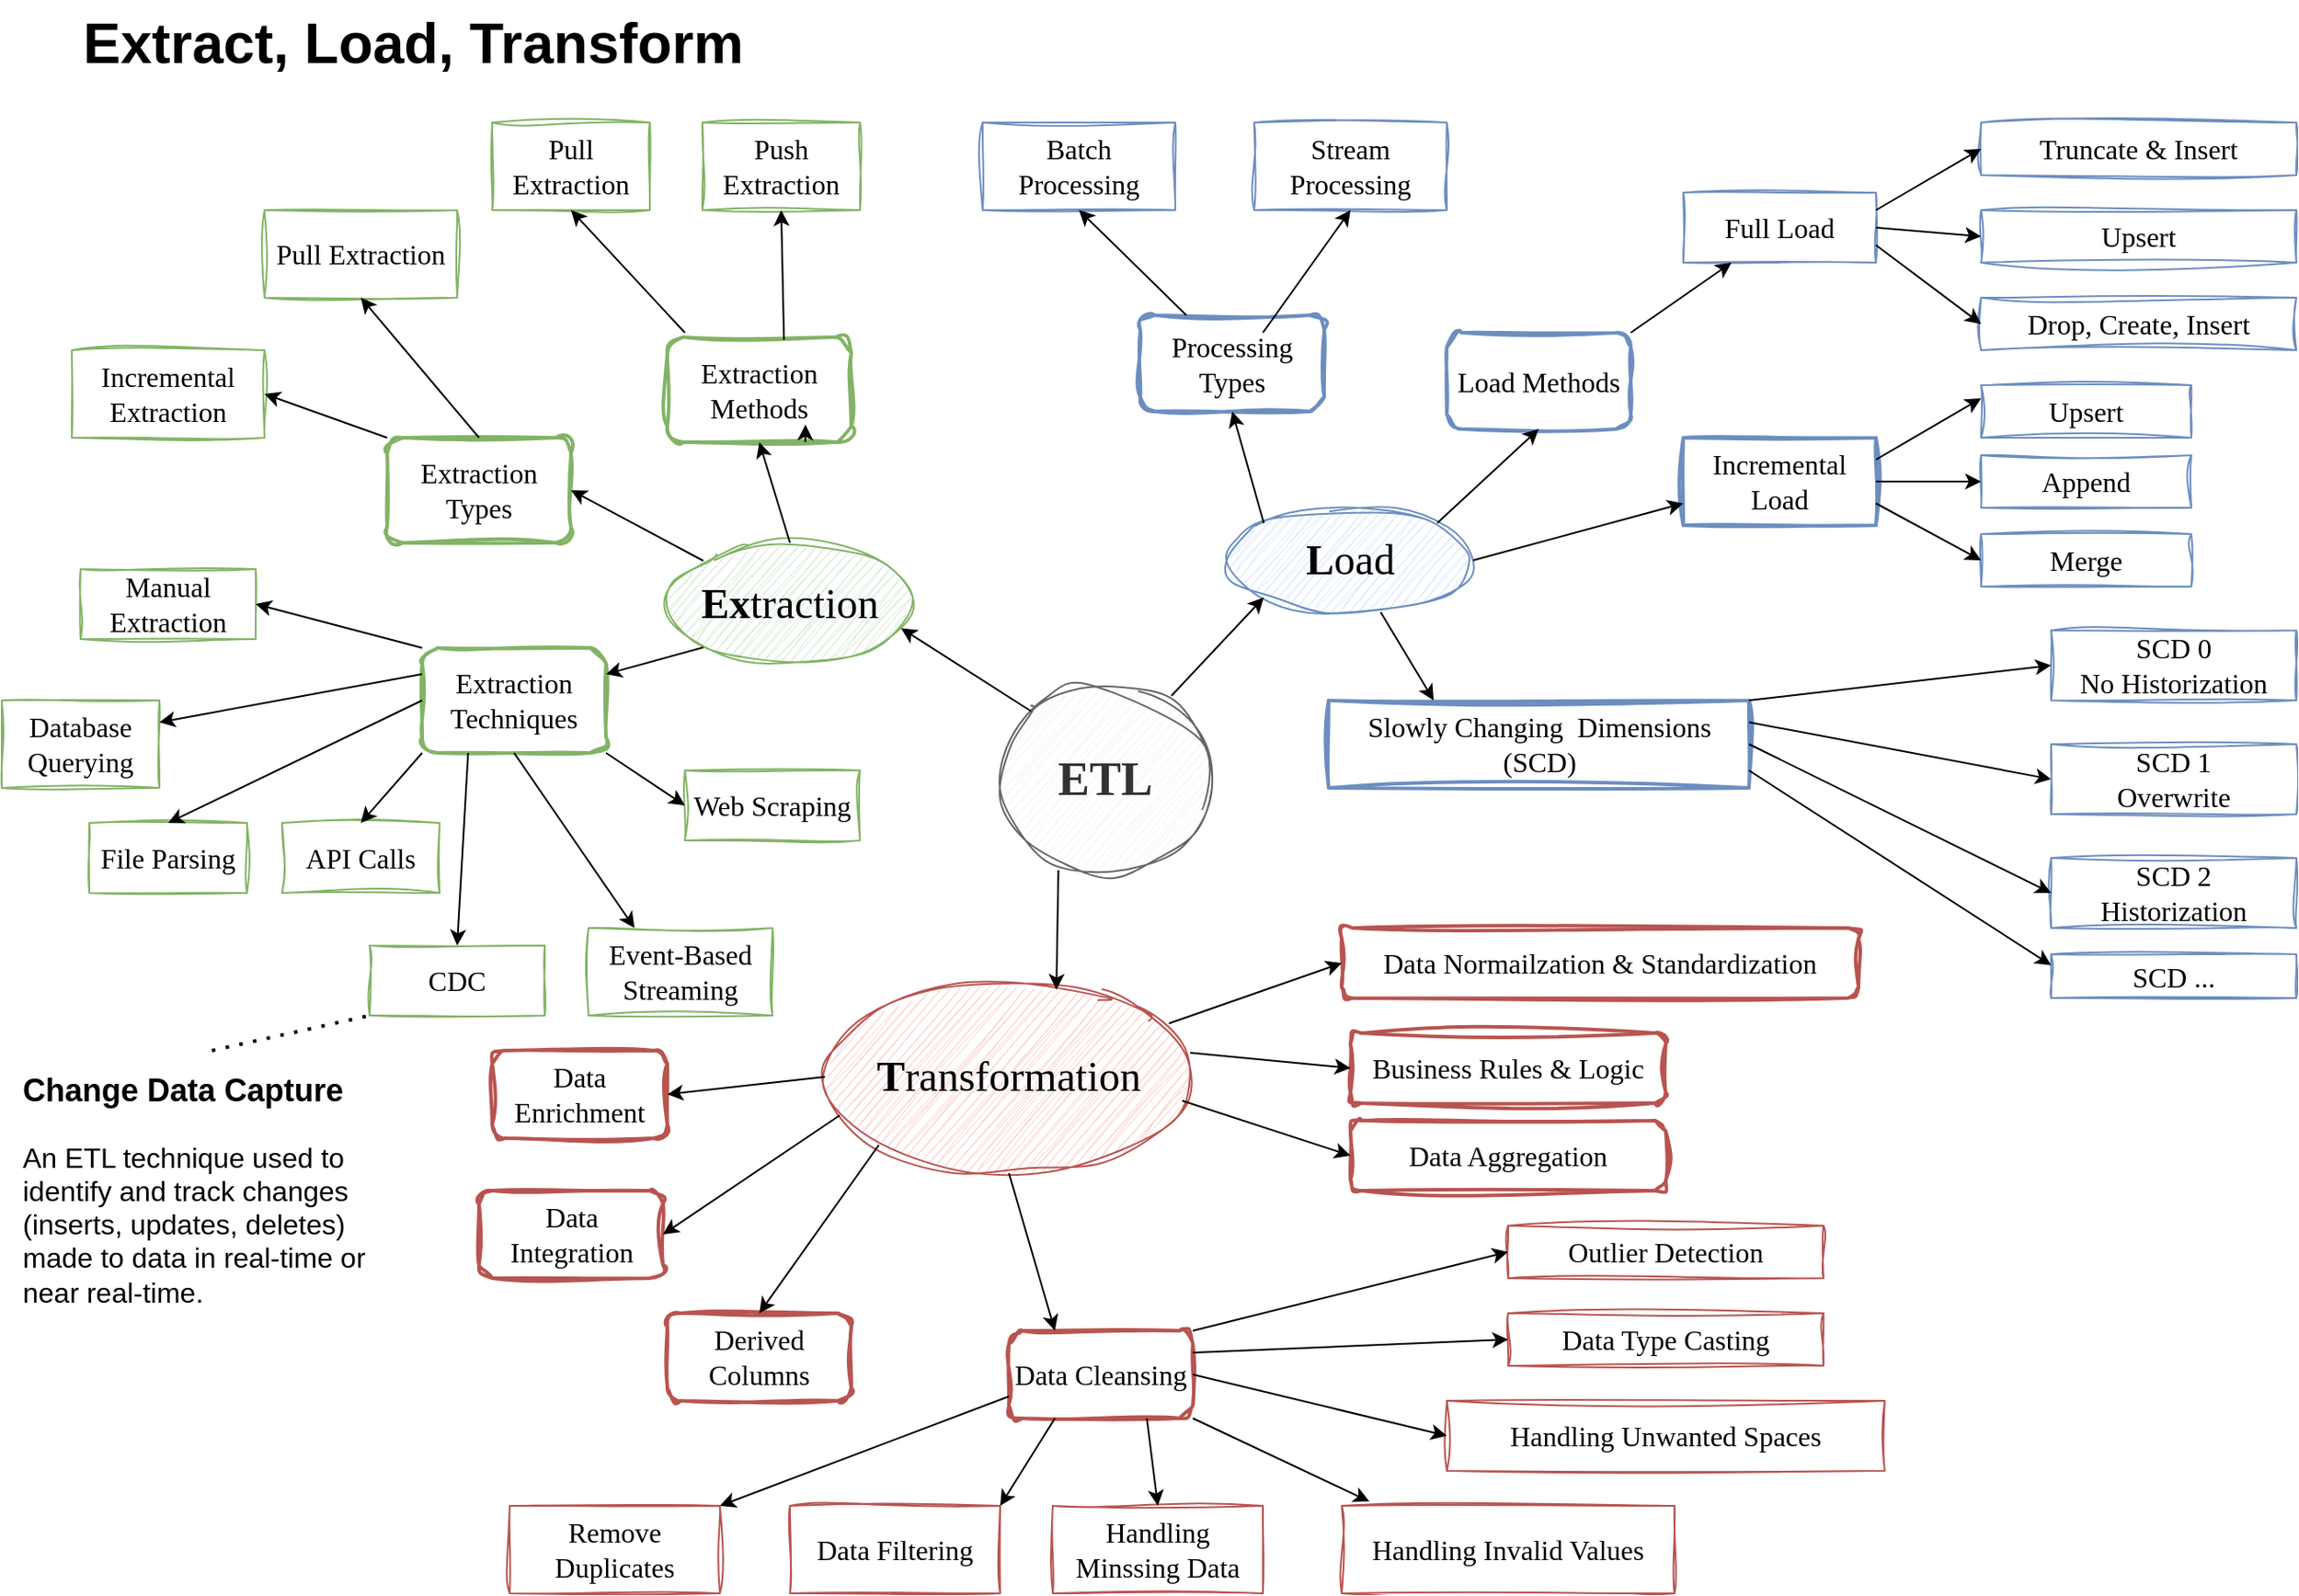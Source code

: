 <mxfile version="27.1.6">
  <diagram name="Page-1" id="MBKn81-1h-AFhmsZndzZ">
    <mxGraphModel grid="1" page="1" gridSize="10" guides="1" tooltips="1" connect="1" arrows="1" fold="1" pageScale="1" pageWidth="1920" pageHeight="1200" math="0" shadow="0">
      <root>
        <mxCell id="0" />
        <mxCell id="1" parent="0" />
        <mxCell id="7aAfN3DZgnqvHJ7jnJ5I-2" value="&lt;font style=&quot;font-size: 32px;&quot;&gt;&lt;b&gt;Extract, Load, Transform&lt;/b&gt;&lt;/font&gt;" style="text;html=1;align=center;verticalAlign=middle;whiteSpace=wrap;rounded=0;" vertex="1" parent="1">
          <mxGeometry x="450" y="100" width="430" height="50" as="geometry" />
        </mxCell>
        <mxCell id="7aAfN3DZgnqvHJ7jnJ5I-5" value="&lt;span style=&quot;color: rgb(51, 51, 51);&quot;&gt;&lt;font style=&quot;font-size: 27px;&quot;&gt;ETL&lt;/font&gt;&lt;/span&gt;" style="ellipse;whiteSpace=wrap;html=1;fillColor=#f5f5f5;fontColor=#333333;strokeColor=#666666;sketch=1;curveFitting=1;jiggle=2;fillStyle=hachure;fontStyle=1;fontFamily=Comic Sans MS;" vertex="1" parent="1">
          <mxGeometry x="1000" y="490" width="120" height="110" as="geometry" />
        </mxCell>
        <mxCell id="7aAfN3DZgnqvHJ7jnJ5I-6" value="&lt;font style=&quot;font-size: 24px;&quot;&gt;&lt;b&gt;L&lt;/b&gt;oad&lt;/font&gt;" style="ellipse;whiteSpace=wrap;html=1;fillColor=#dae8fc;strokeColor=#6c8ebf;sketch=1;curveFitting=1;jiggle=2;fillStyle=hachure;fontFamily=Comic Sans MS;perimeterSpacing=0;strokeWidth=1;" vertex="1" parent="1">
          <mxGeometry x="1130" y="390" width="140" height="60" as="geometry" />
        </mxCell>
        <mxCell id="7aAfN3DZgnqvHJ7jnJ5I-7" value="&lt;font style=&quot;font-size: 24px;&quot;&gt;&lt;b style=&quot;&quot;&gt;Ex&lt;/b&gt;traction&lt;/font&gt;" style="ellipse;whiteSpace=wrap;html=1;fillColor=#d5e8d4;strokeColor=#82b366;sketch=1;curveFitting=1;jiggle=2;fillStyle=hachure;fontFamily=Comic Sans MS;strokeWidth=1;" vertex="1" parent="1">
          <mxGeometry x="810" y="410" width="140" height="70" as="geometry" />
        </mxCell>
        <mxCell id="7aAfN3DZgnqvHJ7jnJ5I-8" value="&lt;span style=&quot;font-size: 24px;&quot;&gt;&lt;b&gt;T&lt;/b&gt;ransformation&lt;/span&gt;" style="ellipse;whiteSpace=wrap;html=1;fillColor=#f8cecc;strokeColor=#b85450;sketch=1;curveFitting=1;jiggle=2;fillStyle=hachure;fontFamily=Comic Sans MS;" vertex="1" parent="1">
          <mxGeometry x="900" y="660" width="210" height="110" as="geometry" />
        </mxCell>
        <mxCell id="7aAfN3DZgnqvHJ7jnJ5I-10" value="&lt;font style=&quot;font-size: 16px;&quot;&gt;Extraction Methods&lt;/font&gt;" style="rounded=1;whiteSpace=wrap;html=1;fontFamily=Comic Sans MS;sketch=1;curveFitting=1;jiggle=2;fillColor=none;strokeColor=#82b366;shadow=0;glass=0;strokeWidth=2;" vertex="1" parent="1">
          <mxGeometry x="810" y="292.5" width="105" height="60" as="geometry" />
        </mxCell>
        <mxCell id="7aAfN3DZgnqvHJ7jnJ5I-11" style="edgeStyle=orthogonalEdgeStyle;rounded=0;orthogonalLoop=1;jettySize=auto;html=1;exitX=0.75;exitY=1;exitDx=0;exitDy=0;entryX=0.751;entryY=0.833;entryDx=0;entryDy=0;entryPerimeter=0;" edge="1" parent="1" source="7aAfN3DZgnqvHJ7jnJ5I-10" target="7aAfN3DZgnqvHJ7jnJ5I-10">
          <mxGeometry relative="1" as="geometry" />
        </mxCell>
        <mxCell id="7aAfN3DZgnqvHJ7jnJ5I-12" value="&lt;font style=&quot;font-size: 16px;&quot;&gt;Push Extraction&lt;/font&gt;" style="rounded=0;whiteSpace=wrap;html=1;fillColor=none;fontFamily=Comic Sans MS;sketch=1;curveFitting=1;jiggle=2;strokeColor=#82b366;strokeWidth=1;" vertex="1" parent="1">
          <mxGeometry x="830" y="170" width="90" height="50" as="geometry" />
        </mxCell>
        <mxCell id="7aAfN3DZgnqvHJ7jnJ5I-13" value="&lt;font style=&quot;font-size: 16px;&quot;&gt;Pull Extraction&lt;/font&gt;" style="rounded=0;whiteSpace=wrap;html=1;fillColor=none;fontFamily=Comic Sans MS;sketch=1;curveFitting=1;jiggle=2;strokeColor=#82b366;strokeWidth=1;" vertex="1" parent="1">
          <mxGeometry x="710" y="170" width="90" height="50" as="geometry" />
        </mxCell>
        <mxCell id="7aAfN3DZgnqvHJ7jnJ5I-14" value="&lt;font style=&quot;font-size: 16px;&quot;&gt;Extraction Types&lt;/font&gt;" style="rounded=1;whiteSpace=wrap;html=1;fontFamily=Comic Sans MS;sketch=1;curveFitting=1;jiggle=2;fillColor=none;strokeColor=#82b366;shadow=0;glass=0;strokeWidth=2;" vertex="1" parent="1">
          <mxGeometry x="650" y="350" width="105" height="60" as="geometry" />
        </mxCell>
        <mxCell id="7aAfN3DZgnqvHJ7jnJ5I-15" value="&lt;font style=&quot;font-size: 16px;&quot;&gt;Pull Extraction&lt;/font&gt;" style="rounded=0;whiteSpace=wrap;html=1;fillColor=none;fontFamily=Comic Sans MS;sketch=1;curveFitting=1;jiggle=2;strokeColor=#82b366;strokeWidth=1;" vertex="1" parent="1">
          <mxGeometry x="580" y="220" width="110" height="50" as="geometry" />
        </mxCell>
        <mxCell id="7aAfN3DZgnqvHJ7jnJ5I-16" value="&lt;font style=&quot;font-size: 16px;&quot;&gt;Incremental Extraction&lt;/font&gt;" style="rounded=0;whiteSpace=wrap;html=1;fillColor=none;fontFamily=Comic Sans MS;sketch=1;curveFitting=1;jiggle=2;strokeColor=#82b366;strokeWidth=1;" vertex="1" parent="1">
          <mxGeometry x="470" y="300" width="110" height="50" as="geometry" />
        </mxCell>
        <mxCell id="7aAfN3DZgnqvHJ7jnJ5I-17" value="&lt;font style=&quot;font-size: 16px;&quot;&gt;Extraction Techniques&lt;/font&gt;" style="rounded=1;whiteSpace=wrap;html=1;fontFamily=Comic Sans MS;sketch=1;curveFitting=1;jiggle=2;fillColor=none;strokeColor=#82b366;shadow=0;glass=0;strokeWidth=2;" vertex="1" parent="1">
          <mxGeometry x="670" y="470" width="105" height="60" as="geometry" />
        </mxCell>
        <mxCell id="7aAfN3DZgnqvHJ7jnJ5I-18" value="&lt;font style=&quot;font-size: 16px;&quot;&gt;Manual Extraction&lt;/font&gt;" style="rounded=0;whiteSpace=wrap;html=1;fillColor=none;fontFamily=Comic Sans MS;sketch=1;curveFitting=1;jiggle=2;strokeColor=#82b366;strokeWidth=1;" vertex="1" parent="1">
          <mxGeometry x="475" y="425" width="100" height="40" as="geometry" />
        </mxCell>
        <mxCell id="7aAfN3DZgnqvHJ7jnJ5I-19" value="&lt;font style=&quot;font-size: 16px;&quot;&gt;Database Querying&lt;/font&gt;" style="rounded=0;whiteSpace=wrap;html=1;fillColor=none;fontFamily=Comic Sans MS;sketch=1;curveFitting=1;jiggle=2;strokeColor=#82b366;strokeWidth=1;" vertex="1" parent="1">
          <mxGeometry x="430" y="500" width="90" height="50" as="geometry" />
        </mxCell>
        <mxCell id="7aAfN3DZgnqvHJ7jnJ5I-20" value="&lt;font style=&quot;font-size: 16px;&quot;&gt;File Parsing&lt;/font&gt;" style="rounded=0;whiteSpace=wrap;html=1;fillColor=none;fontFamily=Comic Sans MS;sketch=1;curveFitting=1;jiggle=2;strokeColor=#82b366;strokeWidth=1;" vertex="1" parent="1">
          <mxGeometry x="480" y="570" width="90" height="40" as="geometry" />
        </mxCell>
        <mxCell id="7aAfN3DZgnqvHJ7jnJ5I-21" value="&lt;font style=&quot;font-size: 16px;&quot;&gt;API Calls&lt;/font&gt;" style="rounded=0;whiteSpace=wrap;html=1;fillColor=none;fontFamily=Comic Sans MS;sketch=1;curveFitting=1;jiggle=2;strokeColor=#82b366;strokeWidth=1;" vertex="1" parent="1">
          <mxGeometry x="590" y="570" width="90" height="40" as="geometry" />
        </mxCell>
        <mxCell id="7aAfN3DZgnqvHJ7jnJ5I-22" value="&lt;font style=&quot;font-size: 16px;&quot;&gt;Event-Based Streaming&lt;/font&gt;" style="rounded=0;whiteSpace=wrap;html=1;fillColor=none;fontFamily=Comic Sans MS;sketch=1;curveFitting=1;jiggle=2;strokeColor=#82b366;strokeWidth=1;" vertex="1" parent="1">
          <mxGeometry x="765" y="630" width="105" height="50" as="geometry" />
        </mxCell>
        <mxCell id="7aAfN3DZgnqvHJ7jnJ5I-23" value="&lt;font style=&quot;font-size: 16px;&quot;&gt;CDC&lt;/font&gt;" style="rounded=0;whiteSpace=wrap;html=1;fillColor=none;fontFamily=Comic Sans MS;sketch=1;curveFitting=1;jiggle=2;strokeColor=#82b366;strokeWidth=1;" vertex="1" parent="1">
          <mxGeometry x="640" y="640" width="100" height="40" as="geometry" />
        </mxCell>
        <mxCell id="7aAfN3DZgnqvHJ7jnJ5I-24" value="&lt;font style=&quot;font-size: 16px;&quot;&gt;Web Scraping&lt;/font&gt;" style="rounded=0;whiteSpace=wrap;html=1;fillColor=none;fontFamily=Comic Sans MS;sketch=1;curveFitting=1;jiggle=2;strokeColor=#82b366;strokeWidth=1;" vertex="1" parent="1">
          <mxGeometry x="820" y="540" width="100" height="40" as="geometry" />
        </mxCell>
        <mxCell id="7aAfN3DZgnqvHJ7jnJ5I-27" value="&lt;h1 style=&quot;margin-top: 0px;&quot;&gt;&lt;font style=&quot;font-size: 18px;&quot;&gt;Change Data Capture&lt;/font&gt;&lt;/h1&gt;&lt;p&gt;&lt;font style=&quot;font-size: 16px;&quot;&gt;An ETL technique used to identify and track changes (inserts, updates, deletes) made to data in real-time or near real-time.&lt;/font&gt;&lt;/p&gt;" style="text;html=1;whiteSpace=wrap;overflow=hidden;rounded=0;" vertex="1" parent="1">
          <mxGeometry x="440" y="700" width="220" height="150" as="geometry" />
        </mxCell>
        <mxCell id="7aAfN3DZgnqvHJ7jnJ5I-28" value="" style="endArrow=none;dashed=1;html=1;dashPattern=1 3;strokeWidth=2;rounded=0;entryX=0;entryY=1;entryDx=0;entryDy=0;exitX=0.5;exitY=0;exitDx=0;exitDy=0;" edge="1" parent="1" source="7aAfN3DZgnqvHJ7jnJ5I-27" target="7aAfN3DZgnqvHJ7jnJ5I-23">
          <mxGeometry width="50" height="50" relative="1" as="geometry">
            <mxPoint x="670" y="840" as="sourcePoint" />
            <mxPoint x="720" y="790" as="targetPoint" />
          </mxGeometry>
        </mxCell>
        <mxCell id="7aAfN3DZgnqvHJ7jnJ5I-29" value="" style="endArrow=classic;html=1;rounded=0;exitX=0.5;exitY=0;exitDx=0;exitDy=0;entryX=0.5;entryY=1;entryDx=0;entryDy=0;" edge="1" parent="1" source="7aAfN3DZgnqvHJ7jnJ5I-7" target="7aAfN3DZgnqvHJ7jnJ5I-10">
          <mxGeometry width="50" height="50" relative="1" as="geometry">
            <mxPoint x="740" y="450" as="sourcePoint" />
            <mxPoint x="790" y="400" as="targetPoint" />
          </mxGeometry>
        </mxCell>
        <mxCell id="7aAfN3DZgnqvHJ7jnJ5I-30" value="" style="endArrow=classic;html=1;rounded=0;entryX=0.5;entryY=1;entryDx=0;entryDy=0;" edge="1" parent="1" target="7aAfN3DZgnqvHJ7jnJ5I-13">
          <mxGeometry width="50" height="50" relative="1" as="geometry">
            <mxPoint x="820" y="290" as="sourcePoint" />
            <mxPoint x="833" y="280" as="targetPoint" />
          </mxGeometry>
        </mxCell>
        <mxCell id="7aAfN3DZgnqvHJ7jnJ5I-31" value="" style="endArrow=classic;html=1;rounded=0;entryX=0.5;entryY=1;entryDx=0;entryDy=0;exitX=0.634;exitY=0.027;exitDx=0;exitDy=0;exitPerimeter=0;" edge="1" parent="1" source="7aAfN3DZgnqvHJ7jnJ5I-10" target="7aAfN3DZgnqvHJ7jnJ5I-12">
          <mxGeometry width="50" height="50" relative="1" as="geometry">
            <mxPoint x="880" y="290" as="sourcePoint" />
            <mxPoint x="893" y="270" as="targetPoint" />
          </mxGeometry>
        </mxCell>
        <mxCell id="7aAfN3DZgnqvHJ7jnJ5I-32" value="" style="endArrow=classic;html=1;rounded=0;exitX=0;exitY=0;exitDx=0;exitDy=0;entryX=1;entryY=0.5;entryDx=0;entryDy=0;" edge="1" parent="1" source="7aAfN3DZgnqvHJ7jnJ5I-7" target="7aAfN3DZgnqvHJ7jnJ5I-14">
          <mxGeometry width="50" height="50" relative="1" as="geometry">
            <mxPoint x="680" y="340" as="sourcePoint" />
            <mxPoint x="683" y="290" as="targetPoint" />
          </mxGeometry>
        </mxCell>
        <mxCell id="7aAfN3DZgnqvHJ7jnJ5I-33" value="" style="endArrow=classic;html=1;rounded=0;exitX=0.5;exitY=0;exitDx=0;exitDy=0;entryX=0.5;entryY=1;entryDx=0;entryDy=0;" edge="1" parent="1" source="7aAfN3DZgnqvHJ7jnJ5I-14" target="7aAfN3DZgnqvHJ7jnJ5I-15">
          <mxGeometry width="50" height="50" relative="1" as="geometry">
            <mxPoint x="680" y="320" as="sourcePoint" />
            <mxPoint x="683" y="270" as="targetPoint" />
          </mxGeometry>
        </mxCell>
        <mxCell id="7aAfN3DZgnqvHJ7jnJ5I-34" value="" style="endArrow=classic;html=1;rounded=0;exitX=0;exitY=0;exitDx=0;exitDy=0;entryX=1;entryY=0.5;entryDx=0;entryDy=0;" edge="1" parent="1" source="7aAfN3DZgnqvHJ7jnJ5I-14" target="7aAfN3DZgnqvHJ7jnJ5I-16">
          <mxGeometry width="50" height="50" relative="1" as="geometry">
            <mxPoint x="620" y="430" as="sourcePoint" />
            <mxPoint x="623" y="380" as="targetPoint" />
          </mxGeometry>
        </mxCell>
        <mxCell id="7aAfN3DZgnqvHJ7jnJ5I-35" value="" style="endArrow=classic;html=1;rounded=0;exitX=0;exitY=1;exitDx=0;exitDy=0;entryX=1;entryY=0.25;entryDx=0;entryDy=0;" edge="1" parent="1" source="7aAfN3DZgnqvHJ7jnJ5I-7" target="7aAfN3DZgnqvHJ7jnJ5I-17">
          <mxGeometry width="50" height="50" relative="1" as="geometry">
            <mxPoint x="710" y="520" as="sourcePoint" />
            <mxPoint x="713" y="470" as="targetPoint" />
          </mxGeometry>
        </mxCell>
        <mxCell id="7aAfN3DZgnqvHJ7jnJ5I-36" value="" style="endArrow=classic;html=1;rounded=0;exitX=0;exitY=0;exitDx=0;exitDy=0;entryX=1;entryY=0.5;entryDx=0;entryDy=0;" edge="1" parent="1" source="7aAfN3DZgnqvHJ7jnJ5I-17" target="7aAfN3DZgnqvHJ7jnJ5I-18">
          <mxGeometry width="50" height="50" relative="1" as="geometry">
            <mxPoint x="670" y="570" as="sourcePoint" />
            <mxPoint x="673" y="520" as="targetPoint" />
          </mxGeometry>
        </mxCell>
        <mxCell id="7aAfN3DZgnqvHJ7jnJ5I-38" value="" style="endArrow=classic;html=1;rounded=0;exitX=0;exitY=0.25;exitDx=0;exitDy=0;entryX=1;entryY=0.25;entryDx=0;entryDy=0;" edge="1" parent="1" source="7aAfN3DZgnqvHJ7jnJ5I-17" target="7aAfN3DZgnqvHJ7jnJ5I-19">
          <mxGeometry width="50" height="50" relative="1" as="geometry">
            <mxPoint x="610" y="560" as="sourcePoint" />
            <mxPoint x="613" y="510" as="targetPoint" />
          </mxGeometry>
        </mxCell>
        <mxCell id="7aAfN3DZgnqvHJ7jnJ5I-39" value="" style="endArrow=classic;html=1;rounded=0;exitX=0;exitY=0.5;exitDx=0;exitDy=0;entryX=0.5;entryY=0;entryDx=0;entryDy=0;" edge="1" parent="1" source="7aAfN3DZgnqvHJ7jnJ5I-17" target="7aAfN3DZgnqvHJ7jnJ5I-20">
          <mxGeometry width="50" height="50" relative="1" as="geometry">
            <mxPoint x="640" y="580" as="sourcePoint" />
            <mxPoint x="643" y="530" as="targetPoint" />
          </mxGeometry>
        </mxCell>
        <mxCell id="7aAfN3DZgnqvHJ7jnJ5I-40" value="" style="endArrow=classic;html=1;rounded=0;exitX=0;exitY=1;exitDx=0;exitDy=0;entryX=0.5;entryY=0;entryDx=0;entryDy=0;" edge="1" parent="1" source="7aAfN3DZgnqvHJ7jnJ5I-17" target="7aAfN3DZgnqvHJ7jnJ5I-21">
          <mxGeometry width="50" height="50" relative="1" as="geometry">
            <mxPoint x="700" y="620" as="sourcePoint" />
            <mxPoint x="703" y="570" as="targetPoint" />
          </mxGeometry>
        </mxCell>
        <mxCell id="7aAfN3DZgnqvHJ7jnJ5I-41" value="" style="endArrow=classic;html=1;rounded=0;exitX=0.25;exitY=1;exitDx=0;exitDy=0;entryX=0.5;entryY=0;entryDx=0;entryDy=0;" edge="1" parent="1" source="7aAfN3DZgnqvHJ7jnJ5I-17" target="7aAfN3DZgnqvHJ7jnJ5I-23">
          <mxGeometry width="50" height="50" relative="1" as="geometry">
            <mxPoint x="730" y="630" as="sourcePoint" />
            <mxPoint x="700" y="590" as="targetPoint" />
          </mxGeometry>
        </mxCell>
        <mxCell id="7aAfN3DZgnqvHJ7jnJ5I-42" value="" style="endArrow=classic;html=1;rounded=0;exitX=0.5;exitY=1;exitDx=0;exitDy=0;entryX=0.25;entryY=0;entryDx=0;entryDy=0;" edge="1" parent="1" source="7aAfN3DZgnqvHJ7jnJ5I-17" target="7aAfN3DZgnqvHJ7jnJ5I-22">
          <mxGeometry width="50" height="50" relative="1" as="geometry">
            <mxPoint x="750" y="630" as="sourcePoint" />
            <mxPoint x="753" y="580" as="targetPoint" />
          </mxGeometry>
        </mxCell>
        <mxCell id="7aAfN3DZgnqvHJ7jnJ5I-43" value="" style="endArrow=classic;html=1;rounded=0;exitX=1;exitY=1;exitDx=0;exitDy=0;entryX=0;entryY=0.5;entryDx=0;entryDy=0;" edge="1" parent="1" source="7aAfN3DZgnqvHJ7jnJ5I-17" target="7aAfN3DZgnqvHJ7jnJ5I-24">
          <mxGeometry width="50" height="50" relative="1" as="geometry">
            <mxPoint x="810" y="570" as="sourcePoint" />
            <mxPoint x="813" y="520" as="targetPoint" />
          </mxGeometry>
        </mxCell>
        <mxCell id="7aAfN3DZgnqvHJ7jnJ5I-45" value="" style="endArrow=classic;html=1;rounded=0;exitX=0;exitY=0;exitDx=0;exitDy=0;entryX=0.953;entryY=0.697;entryDx=0;entryDy=0;entryPerimeter=0;" edge="1" parent="1" source="7aAfN3DZgnqvHJ7jnJ5I-5" target="7aAfN3DZgnqvHJ7jnJ5I-7">
          <mxGeometry width="50" height="50" relative="1" as="geometry">
            <mxPoint x="1060" y="500" as="sourcePoint" />
            <mxPoint x="1063" y="450" as="targetPoint" />
          </mxGeometry>
        </mxCell>
        <mxCell id="7aAfN3DZgnqvHJ7jnJ5I-46" value="" style="endArrow=classic;html=1;rounded=0;exitX=0.815;exitY=0.067;exitDx=0;exitDy=0;entryX=0;entryY=1;entryDx=0;entryDy=0;exitPerimeter=0;" edge="1" parent="1" source="7aAfN3DZgnqvHJ7jnJ5I-5" target="7aAfN3DZgnqvHJ7jnJ5I-6">
          <mxGeometry width="50" height="50" relative="1" as="geometry">
            <mxPoint x="1100" y="480" as="sourcePoint" />
            <mxPoint x="1103" y="430" as="targetPoint" />
          </mxGeometry>
        </mxCell>
        <mxCell id="7aAfN3DZgnqvHJ7jnJ5I-47" value="&lt;font style=&quot;font-size: 16px;&quot;&gt;Processing Types&lt;/font&gt;" style="rounded=1;whiteSpace=wrap;html=1;fontFamily=Comic Sans MS;sketch=1;curveFitting=1;jiggle=2;fillColor=none;strokeColor=#6c8ebf;shadow=0;glass=0;strokeWidth=2;" vertex="1" parent="1">
          <mxGeometry x="1080" y="280" width="105" height="55" as="geometry" />
        </mxCell>
        <mxCell id="7aAfN3DZgnqvHJ7jnJ5I-48" value="&lt;span style=&quot;font-size: 16px;&quot;&gt;Batch Processing&lt;/span&gt;" style="rounded=0;whiteSpace=wrap;html=1;fillColor=none;fontFamily=Comic Sans MS;sketch=1;curveFitting=1;jiggle=2;strokeColor=#6c8ebf;strokeWidth=1;" vertex="1" parent="1">
          <mxGeometry x="990" y="170" width="110" height="50" as="geometry" />
        </mxCell>
        <mxCell id="7aAfN3DZgnqvHJ7jnJ5I-49" value="&lt;span style=&quot;font-size: 16px;&quot;&gt;Stream Processing&lt;/span&gt;" style="rounded=0;whiteSpace=wrap;html=1;fillColor=none;fontFamily=Comic Sans MS;sketch=1;curveFitting=1;jiggle=2;strokeColor=#6c8ebf;strokeWidth=1;" vertex="1" parent="1">
          <mxGeometry x="1145" y="170" width="110" height="50" as="geometry" />
        </mxCell>
        <mxCell id="7aAfN3DZgnqvHJ7jnJ5I-50" value="&lt;font style=&quot;font-size: 16px;&quot;&gt;Load Methods&lt;/font&gt;" style="rounded=1;whiteSpace=wrap;html=1;fontFamily=Comic Sans MS;sketch=1;curveFitting=1;jiggle=2;fillColor=none;strokeColor=#6c8ebf;shadow=0;glass=0;strokeWidth=2;" vertex="1" parent="1">
          <mxGeometry x="1255" y="290" width="105" height="55" as="geometry" />
        </mxCell>
        <mxCell id="7aAfN3DZgnqvHJ7jnJ5I-51" value="&lt;span style=&quot;font-size: 16px;&quot;&gt;Full Load&lt;/span&gt;" style="rounded=0;whiteSpace=wrap;html=1;fillColor=none;fontFamily=Comic Sans MS;sketch=1;curveFitting=1;jiggle=2;strokeColor=#6c8ebf;strokeWidth=1;" vertex="1" parent="1">
          <mxGeometry x="1390" y="210" width="110" height="40" as="geometry" />
        </mxCell>
        <mxCell id="7aAfN3DZgnqvHJ7jnJ5I-52" value="&lt;span style=&quot;font-size: 16px;&quot;&gt;Incremental Load&lt;/span&gt;" style="rounded=0;whiteSpace=wrap;html=1;fillColor=none;fontFamily=Comic Sans MS;sketch=1;curveFitting=1;jiggle=2;strokeColor=#6c8ebf;strokeWidth=2;" vertex="1" parent="1">
          <mxGeometry x="1390" y="350" width="110" height="50" as="geometry" />
        </mxCell>
        <mxCell id="7aAfN3DZgnqvHJ7jnJ5I-55" value="&lt;span style=&quot;font-size: 16px;&quot;&gt;Truncate &amp;amp; Insert&lt;/span&gt;" style="rounded=0;whiteSpace=wrap;html=1;fillColor=none;fontFamily=Comic Sans MS;sketch=1;curveFitting=1;jiggle=2;strokeColor=#6c8ebf;strokeWidth=1;" vertex="1" parent="1">
          <mxGeometry x="1560" y="170" width="180" height="30" as="geometry" />
        </mxCell>
        <mxCell id="7aAfN3DZgnqvHJ7jnJ5I-56" value="&lt;span style=&quot;font-size: 16px;&quot;&gt;Upsert&lt;/span&gt;" style="rounded=0;whiteSpace=wrap;html=1;fillColor=none;fontFamily=Comic Sans MS;sketch=1;curveFitting=1;jiggle=2;strokeColor=#6c8ebf;strokeWidth=1;" vertex="1" parent="1">
          <mxGeometry x="1560" y="220" width="180" height="30" as="geometry" />
        </mxCell>
        <mxCell id="7aAfN3DZgnqvHJ7jnJ5I-57" value="&lt;span style=&quot;font-size: 16px;&quot;&gt;Drop, Create, Insert&lt;/span&gt;" style="rounded=0;whiteSpace=wrap;html=1;fillColor=none;fontFamily=Comic Sans MS;sketch=1;curveFitting=1;jiggle=2;strokeColor=#6c8ebf;strokeWidth=1;" vertex="1" parent="1">
          <mxGeometry x="1560" y="270" width="180" height="30" as="geometry" />
        </mxCell>
        <mxCell id="7aAfN3DZgnqvHJ7jnJ5I-58" value="&lt;span style=&quot;font-size: 16px;&quot;&gt;Upsert&lt;/span&gt;" style="rounded=0;whiteSpace=wrap;html=1;fillColor=none;fontFamily=Comic Sans MS;sketch=1;curveFitting=1;jiggle=2;strokeColor=#6c8ebf;strokeWidth=1;" vertex="1" parent="1">
          <mxGeometry x="1560" y="320" width="120" height="30" as="geometry" />
        </mxCell>
        <mxCell id="7aAfN3DZgnqvHJ7jnJ5I-59" value="&lt;span style=&quot;font-size: 16px;&quot;&gt;Append&lt;/span&gt;" style="rounded=0;whiteSpace=wrap;html=1;fillColor=none;fontFamily=Comic Sans MS;sketch=1;curveFitting=1;jiggle=2;strokeColor=#6c8ebf;strokeWidth=1;" vertex="1" parent="1">
          <mxGeometry x="1560" y="360" width="120" height="30" as="geometry" />
        </mxCell>
        <mxCell id="7aAfN3DZgnqvHJ7jnJ5I-60" value="&lt;span style=&quot;font-size: 16px;&quot;&gt;Merge&lt;/span&gt;" style="rounded=0;whiteSpace=wrap;html=1;fillColor=none;fontFamily=Comic Sans MS;sketch=1;curveFitting=1;jiggle=2;strokeColor=#6c8ebf;strokeWidth=1;" vertex="1" parent="1">
          <mxGeometry x="1560" y="405" width="120" height="30" as="geometry" />
        </mxCell>
        <mxCell id="7aAfN3DZgnqvHJ7jnJ5I-61" value="&lt;span style=&quot;font-size: 16px;&quot;&gt;Slowly Changing&amp;nbsp;&amp;nbsp;&lt;/span&gt;&lt;span style=&quot;font-size: 16px; background-color: transparent; color: light-dark(rgb(0, 0, 0), rgb(255, 255, 255));&quot;&gt;Dimensions (SCD)&lt;/span&gt;" style="rounded=0;whiteSpace=wrap;html=1;fillColor=none;fontFamily=Comic Sans MS;sketch=1;curveFitting=1;jiggle=2;strokeColor=#6c8ebf;strokeWidth=2;" vertex="1" parent="1">
          <mxGeometry x="1187.5" y="500" width="240" height="50" as="geometry" />
        </mxCell>
        <mxCell id="7aAfN3DZgnqvHJ7jnJ5I-62" value="&lt;span style=&quot;font-size: 16px;&quot;&gt;SCD 0&lt;/span&gt;&lt;div&gt;&lt;span style=&quot;font-size: 16px;&quot;&gt;No Historization&lt;/span&gt;&lt;/div&gt;" style="rounded=0;whiteSpace=wrap;html=1;fillColor=none;fontFamily=Comic Sans MS;sketch=1;curveFitting=1;jiggle=2;strokeColor=#6c8ebf;strokeWidth=1;" vertex="1" parent="1">
          <mxGeometry x="1600" y="460" width="140" height="40" as="geometry" />
        </mxCell>
        <mxCell id="7aAfN3DZgnqvHJ7jnJ5I-63" value="&lt;span style=&quot;font-size: 16px;&quot;&gt;SCD 1&lt;/span&gt;&lt;div&gt;&lt;span style=&quot;font-size: 16px;&quot;&gt;Overwrite&lt;/span&gt;&lt;/div&gt;" style="rounded=0;whiteSpace=wrap;html=1;fillColor=none;fontFamily=Comic Sans MS;sketch=1;curveFitting=1;jiggle=2;strokeColor=#6c8ebf;strokeWidth=1;" vertex="1" parent="1">
          <mxGeometry x="1600" y="525" width="140" height="40" as="geometry" />
        </mxCell>
        <mxCell id="7aAfN3DZgnqvHJ7jnJ5I-65" value="&lt;span style=&quot;font-size: 16px;&quot;&gt;SCD 2&lt;/span&gt;&lt;div&gt;&lt;span style=&quot;font-size: 16px;&quot;&gt;Historization&lt;/span&gt;&lt;/div&gt;" style="rounded=0;whiteSpace=wrap;html=1;fillColor=none;fontFamily=Comic Sans MS;sketch=1;curveFitting=1;jiggle=2;strokeColor=#6c8ebf;strokeWidth=1;" vertex="1" parent="1">
          <mxGeometry x="1600" y="590" width="140" height="40" as="geometry" />
        </mxCell>
        <mxCell id="7aAfN3DZgnqvHJ7jnJ5I-66" value="&lt;span style=&quot;font-size: 16px;&quot;&gt;SCD ...&lt;br&gt;&lt;/span&gt;" style="rounded=0;whiteSpace=wrap;html=1;fillColor=none;fontFamily=Comic Sans MS;sketch=1;curveFitting=1;jiggle=2;strokeColor=#6c8ebf;strokeWidth=1;" vertex="1" parent="1">
          <mxGeometry x="1600" y="645" width="140" height="25" as="geometry" />
        </mxCell>
        <mxCell id="7aAfN3DZgnqvHJ7jnJ5I-68" value="" style="endArrow=classic;html=1;rounded=0;exitX=0;exitY=0;exitDx=0;exitDy=0;entryX=0.5;entryY=1;entryDx=0;entryDy=0;" edge="1" parent="1" source="7aAfN3DZgnqvHJ7jnJ5I-6" target="7aAfN3DZgnqvHJ7jnJ5I-47">
          <mxGeometry width="50" height="50" relative="1" as="geometry">
            <mxPoint x="1097" y="457" as="sourcePoint" />
            <mxPoint x="1080" y="400" as="targetPoint" />
          </mxGeometry>
        </mxCell>
        <mxCell id="7aAfN3DZgnqvHJ7jnJ5I-69" value="" style="endArrow=classic;html=1;rounded=0;exitX=1;exitY=0;exitDx=0;exitDy=0;entryX=0.5;entryY=1;entryDx=0;entryDy=0;" edge="1" parent="1" source="7aAfN3DZgnqvHJ7jnJ5I-6" target="7aAfN3DZgnqvHJ7jnJ5I-50">
          <mxGeometry width="50" height="50" relative="1" as="geometry">
            <mxPoint x="1087" y="437" as="sourcePoint" />
            <mxPoint x="1070" y="380" as="targetPoint" />
          </mxGeometry>
        </mxCell>
        <mxCell id="7aAfN3DZgnqvHJ7jnJ5I-70" value="" style="endArrow=classic;html=1;rounded=0;exitX=1;exitY=0.5;exitDx=0;exitDy=0;entryX=0;entryY=0.75;entryDx=0;entryDy=0;" edge="1" parent="1" source="7aAfN3DZgnqvHJ7jnJ5I-6" target="7aAfN3DZgnqvHJ7jnJ5I-52">
          <mxGeometry width="50" height="50" relative="1" as="geometry">
            <mxPoint x="1277" y="547" as="sourcePoint" />
            <mxPoint x="1260" y="490" as="targetPoint" />
          </mxGeometry>
        </mxCell>
        <mxCell id="7aAfN3DZgnqvHJ7jnJ5I-71" value="" style="endArrow=classic;html=1;rounded=0;exitX=0.623;exitY=0.993;exitDx=0;exitDy=0;entryX=0.25;entryY=0;entryDx=0;entryDy=0;exitPerimeter=0;" edge="1" parent="1" source="7aAfN3DZgnqvHJ7jnJ5I-6" target="7aAfN3DZgnqvHJ7jnJ5I-61">
          <mxGeometry width="50" height="50" relative="1" as="geometry">
            <mxPoint x="1277" y="527" as="sourcePoint" />
            <mxPoint x="1260" y="470" as="targetPoint" />
          </mxGeometry>
        </mxCell>
        <mxCell id="7aAfN3DZgnqvHJ7jnJ5I-72" value="" style="endArrow=classic;html=1;rounded=0;exitX=0.25;exitY=0;exitDx=0;exitDy=0;entryX=0.5;entryY=1;entryDx=0;entryDy=0;" edge="1" parent="1" source="7aAfN3DZgnqvHJ7jnJ5I-47" target="7aAfN3DZgnqvHJ7jnJ5I-48">
          <mxGeometry width="50" height="50" relative="1" as="geometry">
            <mxPoint x="1018" y="394" as="sourcePoint" />
            <mxPoint x="1000" y="330" as="targetPoint" />
          </mxGeometry>
        </mxCell>
        <mxCell id="7aAfN3DZgnqvHJ7jnJ5I-73" value="" style="endArrow=classic;html=1;rounded=0;entryX=0.5;entryY=1;entryDx=0;entryDy=0;" edge="1" parent="1" target="7aAfN3DZgnqvHJ7jnJ5I-49">
          <mxGeometry width="50" height="50" relative="1" as="geometry">
            <mxPoint x="1150" y="290" as="sourcePoint" />
            <mxPoint x="1020" y="360" as="targetPoint" />
          </mxGeometry>
        </mxCell>
        <mxCell id="7aAfN3DZgnqvHJ7jnJ5I-74" value="" style="endArrow=classic;html=1;rounded=0;exitX=1;exitY=0;exitDx=0;exitDy=0;entryX=0.25;entryY=1;entryDx=0;entryDy=0;" edge="1" parent="1" source="7aAfN3DZgnqvHJ7jnJ5I-50" target="7aAfN3DZgnqvHJ7jnJ5I-51">
          <mxGeometry width="50" height="50" relative="1" as="geometry">
            <mxPoint x="1348" y="314" as="sourcePoint" />
            <mxPoint x="1330" y="250" as="targetPoint" />
          </mxGeometry>
        </mxCell>
        <mxCell id="7aAfN3DZgnqvHJ7jnJ5I-75" value="" style="endArrow=classic;html=1;rounded=0;exitX=1;exitY=0.25;exitDx=0;exitDy=0;entryX=0;entryY=0.5;entryDx=0;entryDy=0;" edge="1" parent="1" source="7aAfN3DZgnqvHJ7jnJ5I-51" target="7aAfN3DZgnqvHJ7jnJ5I-55">
          <mxGeometry width="50" height="50" relative="1" as="geometry">
            <mxPoint x="1408" y="384" as="sourcePoint" />
            <mxPoint x="1390" y="320" as="targetPoint" />
          </mxGeometry>
        </mxCell>
        <mxCell id="7aAfN3DZgnqvHJ7jnJ5I-76" value="" style="endArrow=classic;html=1;rounded=0;exitX=1;exitY=0.5;exitDx=0;exitDy=0;entryX=0;entryY=0.5;entryDx=0;entryDy=0;" edge="1" parent="1" source="7aAfN3DZgnqvHJ7jnJ5I-51" target="7aAfN3DZgnqvHJ7jnJ5I-56">
          <mxGeometry width="50" height="50" relative="1" as="geometry">
            <mxPoint x="1528" y="304" as="sourcePoint" />
            <mxPoint x="1510" y="240" as="targetPoint" />
          </mxGeometry>
        </mxCell>
        <mxCell id="7aAfN3DZgnqvHJ7jnJ5I-77" value="" style="endArrow=classic;html=1;rounded=0;entryX=0;entryY=0.5;entryDx=0;entryDy=0;exitX=1;exitY=0.75;exitDx=0;exitDy=0;" edge="1" parent="1" source="7aAfN3DZgnqvHJ7jnJ5I-51" target="7aAfN3DZgnqvHJ7jnJ5I-57">
          <mxGeometry width="50" height="50" relative="1" as="geometry">
            <mxPoint x="1500" y="230" as="sourcePoint" />
            <mxPoint x="1510" y="280" as="targetPoint" />
          </mxGeometry>
        </mxCell>
        <mxCell id="7aAfN3DZgnqvHJ7jnJ5I-78" value="" style="endArrow=classic;html=1;rounded=0;exitX=1;exitY=0.25;exitDx=0;exitDy=0;entryX=0;entryY=0.25;entryDx=0;entryDy=0;exitPerimeter=0;" edge="1" parent="1" source="7aAfN3DZgnqvHJ7jnJ5I-52" target="7aAfN3DZgnqvHJ7jnJ5I-58">
          <mxGeometry width="50" height="50" relative="1" as="geometry">
            <mxPoint x="1448" y="514" as="sourcePoint" />
            <mxPoint x="1430" y="450" as="targetPoint" />
          </mxGeometry>
        </mxCell>
        <mxCell id="7aAfN3DZgnqvHJ7jnJ5I-79" value="" style="endArrow=classic;html=1;rounded=0;exitX=1;exitY=0.5;exitDx=0;exitDy=0;entryX=0;entryY=0.5;entryDx=0;entryDy=0;" edge="1" parent="1" source="7aAfN3DZgnqvHJ7jnJ5I-52" target="7aAfN3DZgnqvHJ7jnJ5I-59">
          <mxGeometry width="50" height="50" relative="1" as="geometry">
            <mxPoint x="1428" y="554" as="sourcePoint" />
            <mxPoint x="1410" y="490" as="targetPoint" />
          </mxGeometry>
        </mxCell>
        <mxCell id="7aAfN3DZgnqvHJ7jnJ5I-80" value="" style="endArrow=classic;html=1;rounded=0;exitX=1;exitY=0.75;exitDx=0;exitDy=0;entryX=0;entryY=0.5;entryDx=0;entryDy=0;" edge="1" parent="1" source="7aAfN3DZgnqvHJ7jnJ5I-52" target="7aAfN3DZgnqvHJ7jnJ5I-60">
          <mxGeometry width="50" height="50" relative="1" as="geometry">
            <mxPoint x="1468" y="504" as="sourcePoint" />
            <mxPoint x="1450" y="440" as="targetPoint" />
          </mxGeometry>
        </mxCell>
        <mxCell id="7aAfN3DZgnqvHJ7jnJ5I-83" value="" style="endArrow=classic;html=1;rounded=0;exitX=1;exitY=0;exitDx=0;exitDy=0;entryX=0;entryY=0.5;entryDx=0;entryDy=0;" edge="1" parent="1" source="7aAfN3DZgnqvHJ7jnJ5I-61" target="7aAfN3DZgnqvHJ7jnJ5I-62">
          <mxGeometry width="50" height="50" relative="1" as="geometry">
            <mxPoint x="1398" y="504" as="sourcePoint" />
            <mxPoint x="1380" y="440" as="targetPoint" />
          </mxGeometry>
        </mxCell>
        <mxCell id="7aAfN3DZgnqvHJ7jnJ5I-84" value="" style="endArrow=classic;html=1;rounded=0;exitX=1;exitY=0.25;exitDx=0;exitDy=0;entryX=0;entryY=0.5;entryDx=0;entryDy=0;" edge="1" parent="1" source="7aAfN3DZgnqvHJ7jnJ5I-61" target="7aAfN3DZgnqvHJ7jnJ5I-63">
          <mxGeometry width="50" height="50" relative="1" as="geometry">
            <mxPoint x="1468" y="544" as="sourcePoint" />
            <mxPoint x="1450" y="480" as="targetPoint" />
          </mxGeometry>
        </mxCell>
        <mxCell id="7aAfN3DZgnqvHJ7jnJ5I-85" value="" style="endArrow=classic;html=1;rounded=0;exitX=1;exitY=0.5;exitDx=0;exitDy=0;entryX=0;entryY=0.5;entryDx=0;entryDy=0;" edge="1" parent="1" source="7aAfN3DZgnqvHJ7jnJ5I-61" target="7aAfN3DZgnqvHJ7jnJ5I-65">
          <mxGeometry width="50" height="50" relative="1" as="geometry">
            <mxPoint x="1438" y="654" as="sourcePoint" />
            <mxPoint x="1420" y="590" as="targetPoint" />
          </mxGeometry>
        </mxCell>
        <mxCell id="7aAfN3DZgnqvHJ7jnJ5I-86" value="" style="endArrow=classic;html=1;rounded=0;exitX=1;exitY=0.8;exitDx=0;exitDy=0;entryX=0;entryY=0.25;entryDx=0;entryDy=0;exitPerimeter=0;" edge="1" parent="1" source="7aAfN3DZgnqvHJ7jnJ5I-61" target="7aAfN3DZgnqvHJ7jnJ5I-66">
          <mxGeometry width="50" height="50" relative="1" as="geometry">
            <mxPoint x="1418" y="644" as="sourcePoint" />
            <mxPoint x="1400" y="580" as="targetPoint" />
          </mxGeometry>
        </mxCell>
        <mxCell id="7aAfN3DZgnqvHJ7jnJ5I-87" value="" style="endArrow=classic;html=1;rounded=0;exitX=0.277;exitY=0.973;exitDx=0;exitDy=0;entryX=0.629;entryY=0.048;entryDx=0;entryDy=0;exitPerimeter=0;entryPerimeter=0;" edge="1" parent="1" source="7aAfN3DZgnqvHJ7jnJ5I-5" target="7aAfN3DZgnqvHJ7jnJ5I-8">
          <mxGeometry width="50" height="50" relative="1" as="geometry">
            <mxPoint x="1038" y="684" as="sourcePoint" />
            <mxPoint x="1020" y="620" as="targetPoint" />
          </mxGeometry>
        </mxCell>
        <mxCell id="7aAfN3DZgnqvHJ7jnJ5I-88" value="&lt;font style=&quot;font-size: 16px;&quot;&gt;Data Enrichment&lt;/font&gt;" style="rounded=1;whiteSpace=wrap;html=1;fontFamily=Comic Sans MS;sketch=1;curveFitting=1;jiggle=2;fillColor=none;strokeColor=#b85450;shadow=0;glass=0;strokeWidth=2;" vertex="1" parent="1">
          <mxGeometry x="710" y="700" width="100" height="50" as="geometry" />
        </mxCell>
        <mxCell id="7aAfN3DZgnqvHJ7jnJ5I-89" value="&lt;font style=&quot;font-size: 16px;&quot;&gt;Data Integration&lt;/font&gt;" style="rounded=1;whiteSpace=wrap;html=1;fontFamily=Comic Sans MS;sketch=1;curveFitting=1;jiggle=2;fillColor=none;strokeColor=#b85450;shadow=0;glass=0;strokeWidth=2;" vertex="1" parent="1">
          <mxGeometry x="702.5" y="780" width="105" height="50" as="geometry" />
        </mxCell>
        <mxCell id="7aAfN3DZgnqvHJ7jnJ5I-90" value="&lt;font style=&quot;font-size: 16px;&quot;&gt;Derived Columns&lt;/font&gt;" style="rounded=1;whiteSpace=wrap;html=1;fontFamily=Comic Sans MS;sketch=1;curveFitting=1;jiggle=2;fillColor=none;strokeColor=#b85450;shadow=0;glass=0;strokeWidth=2;" vertex="1" parent="1">
          <mxGeometry x="810" y="850" width="105" height="50" as="geometry" />
        </mxCell>
        <mxCell id="7aAfN3DZgnqvHJ7jnJ5I-92" value="&lt;font style=&quot;font-size: 16px;&quot;&gt;Data Cleansing&lt;/font&gt;" style="rounded=1;whiteSpace=wrap;html=1;fontFamily=Comic Sans MS;sketch=1;curveFitting=1;jiggle=2;fillColor=none;strokeColor=#b85450;shadow=0;glass=0;strokeWidth=2;" vertex="1" parent="1">
          <mxGeometry x="1005" y="860" width="105" height="50" as="geometry" />
        </mxCell>
        <mxCell id="7aAfN3DZgnqvHJ7jnJ5I-93" value="&lt;span style=&quot;font-size: 16px;&quot;&gt;Data Normailzation &amp;amp; Standardization&lt;/span&gt;" style="rounded=1;whiteSpace=wrap;html=1;fontFamily=Comic Sans MS;sketch=1;curveFitting=1;jiggle=2;fillColor=none;strokeColor=#b85450;shadow=0;glass=0;strokeWidth=2;" vertex="1" parent="1">
          <mxGeometry x="1195" y="630" width="295" height="40" as="geometry" />
        </mxCell>
        <mxCell id="7aAfN3DZgnqvHJ7jnJ5I-94" value="&lt;span style=&quot;font-size: 16px;&quot;&gt;Business Rules &amp;amp; Logic&lt;/span&gt;" style="rounded=1;whiteSpace=wrap;html=1;fontFamily=Comic Sans MS;sketch=1;curveFitting=1;jiggle=2;fillColor=none;strokeColor=#b85450;shadow=0;glass=0;strokeWidth=2;" vertex="1" parent="1">
          <mxGeometry x="1200" y="690" width="180" height="40" as="geometry" />
        </mxCell>
        <mxCell id="7aAfN3DZgnqvHJ7jnJ5I-95" value="&lt;span style=&quot;font-size: 16px;&quot;&gt;Data Aggregation&lt;/span&gt;" style="rounded=1;whiteSpace=wrap;html=1;fontFamily=Comic Sans MS;sketch=1;curveFitting=1;jiggle=2;fillColor=none;strokeColor=#b85450;shadow=0;glass=0;strokeWidth=2;" vertex="1" parent="1">
          <mxGeometry x="1200" y="740" width="180" height="40" as="geometry" />
        </mxCell>
        <mxCell id="7aAfN3DZgnqvHJ7jnJ5I-98" value="&lt;font style=&quot;font-size: 16px;&quot;&gt;Remove Duplicates&lt;/font&gt;" style="rounded=0;whiteSpace=wrap;html=1;fillColor=none;fontFamily=Comic Sans MS;sketch=1;curveFitting=1;jiggle=2;strokeColor=#b85450;strokeWidth=1;" vertex="1" parent="1">
          <mxGeometry x="720" y="960" width="120" height="50" as="geometry" />
        </mxCell>
        <mxCell id="7aAfN3DZgnqvHJ7jnJ5I-99" value="&lt;font style=&quot;font-size: 16px;&quot;&gt;Data Filtering&lt;/font&gt;" style="rounded=0;whiteSpace=wrap;html=1;fillColor=none;fontFamily=Comic Sans MS;sketch=1;curveFitting=1;jiggle=2;strokeColor=#b85450;strokeWidth=1;" vertex="1" parent="1">
          <mxGeometry x="880" y="960" width="120" height="50" as="geometry" />
        </mxCell>
        <mxCell id="7aAfN3DZgnqvHJ7jnJ5I-100" value="&lt;font style=&quot;font-size: 16px;&quot;&gt;Handling Minssing Data&lt;/font&gt;" style="rounded=0;whiteSpace=wrap;html=1;fillColor=none;fontFamily=Comic Sans MS;sketch=1;curveFitting=1;jiggle=2;strokeColor=#b85450;strokeWidth=1;" vertex="1" parent="1">
          <mxGeometry x="1030" y="960" width="120" height="50" as="geometry" />
        </mxCell>
        <mxCell id="7aAfN3DZgnqvHJ7jnJ5I-102" value="&lt;font style=&quot;font-size: 16px;&quot;&gt;Handling Invalid Values&lt;/font&gt;" style="rounded=0;whiteSpace=wrap;html=1;fillColor=none;fontFamily=Comic Sans MS;sketch=1;curveFitting=1;jiggle=2;strokeColor=#b85450;strokeWidth=1;" vertex="1" parent="1">
          <mxGeometry x="1195" y="960" width="190" height="50" as="geometry" />
        </mxCell>
        <mxCell id="7aAfN3DZgnqvHJ7jnJ5I-103" value="&lt;font style=&quot;font-size: 16px;&quot;&gt;Handling Unwanted Spaces&lt;/font&gt;" style="rounded=0;whiteSpace=wrap;html=1;fillColor=none;fontFamily=Comic Sans MS;sketch=1;curveFitting=1;jiggle=2;strokeColor=#b85450;strokeWidth=1;" vertex="1" parent="1">
          <mxGeometry x="1255" y="900" width="250" height="40" as="geometry" />
        </mxCell>
        <mxCell id="7aAfN3DZgnqvHJ7jnJ5I-105" value="&lt;font style=&quot;font-size: 16px;&quot;&gt;Data Type Casting&lt;/font&gt;" style="rounded=0;whiteSpace=wrap;html=1;fillColor=none;fontFamily=Comic Sans MS;sketch=1;curveFitting=1;jiggle=2;strokeColor=#b85450;strokeWidth=1;" vertex="1" parent="1">
          <mxGeometry x="1290" y="850" width="180" height="30" as="geometry" />
        </mxCell>
        <mxCell id="7aAfN3DZgnqvHJ7jnJ5I-106" value="&lt;span style=&quot;font-size: 16px;&quot;&gt;Outlier Detection&lt;/span&gt;" style="rounded=0;whiteSpace=wrap;html=1;fillColor=none;fontFamily=Comic Sans MS;sketch=1;curveFitting=1;jiggle=2;strokeColor=#b85450;strokeWidth=1;" vertex="1" parent="1">
          <mxGeometry x="1290" y="800" width="180" height="30" as="geometry" />
        </mxCell>
        <mxCell id="7aAfN3DZgnqvHJ7jnJ5I-112" value="" style="endArrow=classic;html=1;rounded=0;exitX=0;exitY=0.5;exitDx=0;exitDy=0;entryX=1;entryY=0.5;entryDx=0;entryDy=0;" edge="1" parent="1" source="7aAfN3DZgnqvHJ7jnJ5I-8" target="7aAfN3DZgnqvHJ7jnJ5I-88">
          <mxGeometry width="50" height="50" relative="1" as="geometry">
            <mxPoint x="1091" y="810" as="sourcePoint" />
            <mxPoint x="930" y="810" as="targetPoint" />
          </mxGeometry>
        </mxCell>
        <mxCell id="7aAfN3DZgnqvHJ7jnJ5I-113" value="" style="endArrow=classic;html=1;rounded=0;exitX=0.04;exitY=0.7;exitDx=0;exitDy=0;entryX=1;entryY=0.5;entryDx=0;entryDy=0;exitPerimeter=0;" edge="1" parent="1" source="7aAfN3DZgnqvHJ7jnJ5I-8" target="7aAfN3DZgnqvHJ7jnJ5I-89">
          <mxGeometry width="50" height="50" relative="1" as="geometry">
            <mxPoint x="961" y="800" as="sourcePoint" />
            <mxPoint x="960" y="868" as="targetPoint" />
          </mxGeometry>
        </mxCell>
        <mxCell id="7aAfN3DZgnqvHJ7jnJ5I-114" value="" style="endArrow=classic;html=1;rounded=0;exitX=0;exitY=1;exitDx=0;exitDy=0;entryX=0.5;entryY=0;entryDx=0;entryDy=0;" edge="1" parent="1" source="7aAfN3DZgnqvHJ7jnJ5I-8" target="7aAfN3DZgnqvHJ7jnJ5I-90">
          <mxGeometry width="50" height="50" relative="1" as="geometry">
            <mxPoint x="971" y="800" as="sourcePoint" />
            <mxPoint x="970" y="868" as="targetPoint" />
          </mxGeometry>
        </mxCell>
        <mxCell id="7aAfN3DZgnqvHJ7jnJ5I-117" value="" style="endArrow=classic;html=1;rounded=0;exitX=0.5;exitY=1;exitDx=0;exitDy=0;entryX=0.25;entryY=0;entryDx=0;entryDy=0;" edge="1" parent="1" source="7aAfN3DZgnqvHJ7jnJ5I-8" target="7aAfN3DZgnqvHJ7jnJ5I-92">
          <mxGeometry width="50" height="50" relative="1" as="geometry">
            <mxPoint x="1021" y="790" as="sourcePoint" />
            <mxPoint x="1020" y="858" as="targetPoint" />
          </mxGeometry>
        </mxCell>
        <mxCell id="7aAfN3DZgnqvHJ7jnJ5I-118" value="" style="endArrow=classic;html=1;rounded=0;entryX=0;entryY=0.5;entryDx=0;entryDy=0;exitX=0.971;exitY=0.624;exitDx=0;exitDy=0;exitPerimeter=0;" edge="1" parent="1" source="7aAfN3DZgnqvHJ7jnJ5I-8" target="7aAfN3DZgnqvHJ7jnJ5I-95">
          <mxGeometry width="50" height="50" relative="1" as="geometry">
            <mxPoint x="1100" y="730" as="sourcePoint" />
            <mxPoint x="1160" y="858" as="targetPoint" />
          </mxGeometry>
        </mxCell>
        <mxCell id="7aAfN3DZgnqvHJ7jnJ5I-119" value="" style="endArrow=classic;html=1;rounded=0;exitX=0.993;exitY=0.375;exitDx=0;exitDy=0;entryX=0;entryY=0.5;entryDx=0;entryDy=0;exitPerimeter=0;" edge="1" parent="1" source="7aAfN3DZgnqvHJ7jnJ5I-8" target="7aAfN3DZgnqvHJ7jnJ5I-94">
          <mxGeometry width="50" height="50" relative="1" as="geometry">
            <mxPoint x="1161" y="810" as="sourcePoint" />
            <mxPoint x="1160" y="878" as="targetPoint" />
          </mxGeometry>
        </mxCell>
        <mxCell id="7aAfN3DZgnqvHJ7jnJ5I-120" value="" style="endArrow=classic;html=1;rounded=0;entryX=0;entryY=0.5;entryDx=0;entryDy=0;exitX=0.935;exitY=0.223;exitDx=0;exitDy=0;exitPerimeter=0;" edge="1" parent="1" source="7aAfN3DZgnqvHJ7jnJ5I-8" target="7aAfN3DZgnqvHJ7jnJ5I-93">
          <mxGeometry width="50" height="50" relative="1" as="geometry">
            <mxPoint x="1094" y="700" as="sourcePoint" />
            <mxPoint x="1180" y="888" as="targetPoint" />
          </mxGeometry>
        </mxCell>
        <mxCell id="7aAfN3DZgnqvHJ7jnJ5I-121" value="" style="endArrow=classic;html=1;rounded=0;entryX=0;entryY=0.5;entryDx=0;entryDy=0;exitX=1;exitY=0;exitDx=0;exitDy=0;" edge="1" parent="1" source="7aAfN3DZgnqvHJ7jnJ5I-92" target="7aAfN3DZgnqvHJ7jnJ5I-106">
          <mxGeometry width="50" height="50" relative="1" as="geometry">
            <mxPoint x="1180" y="800" as="sourcePoint" />
            <mxPoint x="1271" y="816" as="targetPoint" />
          </mxGeometry>
        </mxCell>
        <mxCell id="7aAfN3DZgnqvHJ7jnJ5I-122" value="" style="endArrow=classic;html=1;rounded=0;entryX=0;entryY=0.5;entryDx=0;entryDy=0;exitX=1;exitY=0.25;exitDx=0;exitDy=0;" edge="1" parent="1" source="7aAfN3DZgnqvHJ7jnJ5I-92" target="7aAfN3DZgnqvHJ7jnJ5I-105">
          <mxGeometry width="50" height="50" relative="1" as="geometry">
            <mxPoint x="1240" y="850" as="sourcePoint" />
            <mxPoint x="1331" y="866" as="targetPoint" />
          </mxGeometry>
        </mxCell>
        <mxCell id="7aAfN3DZgnqvHJ7jnJ5I-123" value="" style="endArrow=classic;html=1;rounded=0;entryX=0;entryY=0.5;entryDx=0;entryDy=0;exitX=1;exitY=0.5;exitDx=0;exitDy=0;" edge="1" parent="1" source="7aAfN3DZgnqvHJ7jnJ5I-92" target="7aAfN3DZgnqvHJ7jnJ5I-103">
          <mxGeometry width="50" height="50" relative="1" as="geometry">
            <mxPoint x="1230" y="880" as="sourcePoint" />
            <mxPoint x="1321" y="896" as="targetPoint" />
          </mxGeometry>
        </mxCell>
        <mxCell id="7aAfN3DZgnqvHJ7jnJ5I-125" value="" style="endArrow=classic;html=1;rounded=0;entryX=0.083;entryY=-0.05;entryDx=0;entryDy=0;exitX=1;exitY=1;exitDx=0;exitDy=0;entryPerimeter=0;" edge="1" parent="1" source="7aAfN3DZgnqvHJ7jnJ5I-92" target="7aAfN3DZgnqvHJ7jnJ5I-102">
          <mxGeometry width="50" height="50" relative="1" as="geometry">
            <mxPoint x="1250" y="900" as="sourcePoint" />
            <mxPoint x="1341" y="916" as="targetPoint" />
          </mxGeometry>
        </mxCell>
        <mxCell id="7aAfN3DZgnqvHJ7jnJ5I-127" value="" style="endArrow=classic;html=1;rounded=0;entryX=0.5;entryY=0;entryDx=0;entryDy=0;exitX=0.75;exitY=1;exitDx=0;exitDy=0;" edge="1" parent="1" source="7aAfN3DZgnqvHJ7jnJ5I-92" target="7aAfN3DZgnqvHJ7jnJ5I-100">
          <mxGeometry width="50" height="50" relative="1" as="geometry">
            <mxPoint x="1090" y="920" as="sourcePoint" />
            <mxPoint x="1181" y="936" as="targetPoint" />
          </mxGeometry>
        </mxCell>
        <mxCell id="7aAfN3DZgnqvHJ7jnJ5I-128" value="" style="endArrow=classic;html=1;rounded=0;entryX=1;entryY=0;entryDx=0;entryDy=0;exitX=0.25;exitY=1;exitDx=0;exitDy=0;" edge="1" parent="1" source="7aAfN3DZgnqvHJ7jnJ5I-92" target="7aAfN3DZgnqvHJ7jnJ5I-99">
          <mxGeometry width="50" height="50" relative="1" as="geometry">
            <mxPoint x="1030" y="930" as="sourcePoint" />
            <mxPoint x="1121" y="946" as="targetPoint" />
          </mxGeometry>
        </mxCell>
        <mxCell id="7aAfN3DZgnqvHJ7jnJ5I-129" value="" style="endArrow=classic;html=1;rounded=0;entryX=1;entryY=0;entryDx=0;entryDy=0;exitX=0;exitY=0.75;exitDx=0;exitDy=0;" edge="1" parent="1" source="7aAfN3DZgnqvHJ7jnJ5I-92" target="7aAfN3DZgnqvHJ7jnJ5I-98">
          <mxGeometry width="50" height="50" relative="1" as="geometry">
            <mxPoint x="915" y="912" as="sourcePoint" />
            <mxPoint x="1006" y="928" as="targetPoint" />
          </mxGeometry>
        </mxCell>
      </root>
    </mxGraphModel>
  </diagram>
</mxfile>
